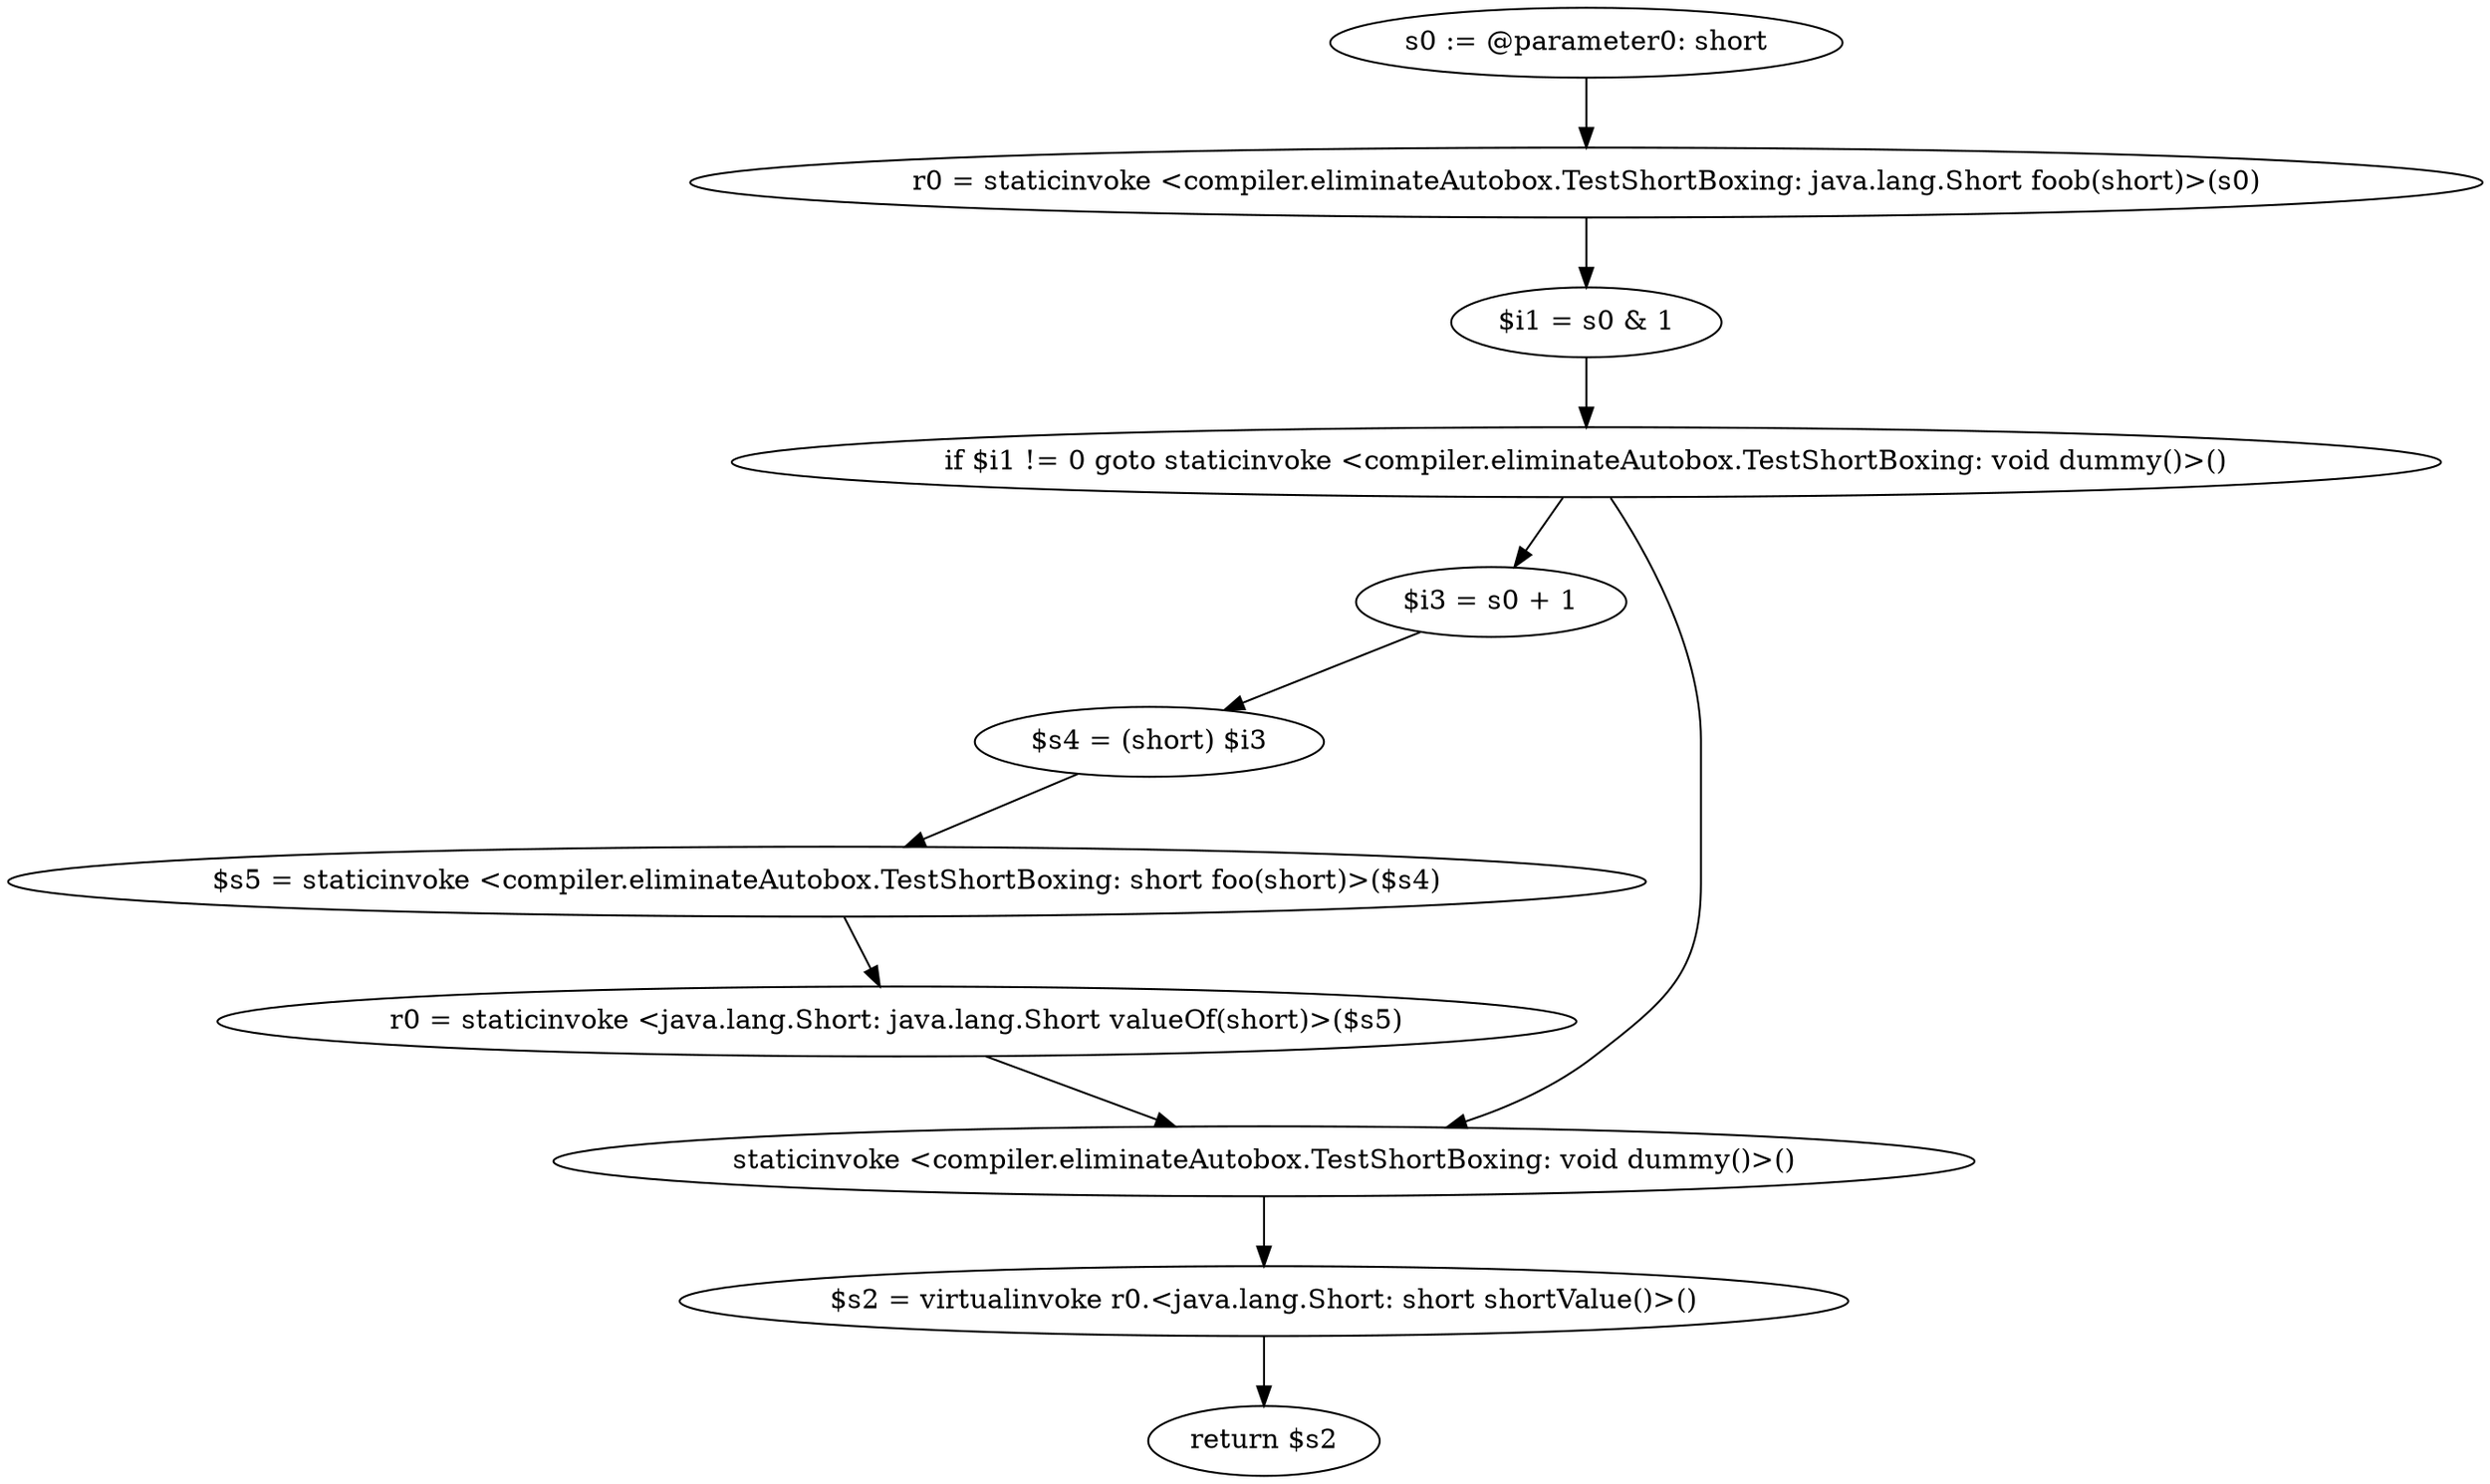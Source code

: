 digraph "unitGraph" {
    "s0 := @parameter0: short"
    "r0 = staticinvoke <compiler.eliminateAutobox.TestShortBoxing: java.lang.Short foob(short)>(s0)"
    "$i1 = s0 & 1"
    "if $i1 != 0 goto staticinvoke <compiler.eliminateAutobox.TestShortBoxing: void dummy()>()"
    "$i3 = s0 + 1"
    "$s4 = (short) $i3"
    "$s5 = staticinvoke <compiler.eliminateAutobox.TestShortBoxing: short foo(short)>($s4)"
    "r0 = staticinvoke <java.lang.Short: java.lang.Short valueOf(short)>($s5)"
    "staticinvoke <compiler.eliminateAutobox.TestShortBoxing: void dummy()>()"
    "$s2 = virtualinvoke r0.<java.lang.Short: short shortValue()>()"
    "return $s2"
    "s0 := @parameter0: short"->"r0 = staticinvoke <compiler.eliminateAutobox.TestShortBoxing: java.lang.Short foob(short)>(s0)";
    "r0 = staticinvoke <compiler.eliminateAutobox.TestShortBoxing: java.lang.Short foob(short)>(s0)"->"$i1 = s0 & 1";
    "$i1 = s0 & 1"->"if $i1 != 0 goto staticinvoke <compiler.eliminateAutobox.TestShortBoxing: void dummy()>()";
    "if $i1 != 0 goto staticinvoke <compiler.eliminateAutobox.TestShortBoxing: void dummy()>()"->"$i3 = s0 + 1";
    "if $i1 != 0 goto staticinvoke <compiler.eliminateAutobox.TestShortBoxing: void dummy()>()"->"staticinvoke <compiler.eliminateAutobox.TestShortBoxing: void dummy()>()";
    "$i3 = s0 + 1"->"$s4 = (short) $i3";
    "$s4 = (short) $i3"->"$s5 = staticinvoke <compiler.eliminateAutobox.TestShortBoxing: short foo(short)>($s4)";
    "$s5 = staticinvoke <compiler.eliminateAutobox.TestShortBoxing: short foo(short)>($s4)"->"r0 = staticinvoke <java.lang.Short: java.lang.Short valueOf(short)>($s5)";
    "r0 = staticinvoke <java.lang.Short: java.lang.Short valueOf(short)>($s5)"->"staticinvoke <compiler.eliminateAutobox.TestShortBoxing: void dummy()>()";
    "staticinvoke <compiler.eliminateAutobox.TestShortBoxing: void dummy()>()"->"$s2 = virtualinvoke r0.<java.lang.Short: short shortValue()>()";
    "$s2 = virtualinvoke r0.<java.lang.Short: short shortValue()>()"->"return $s2";
}
